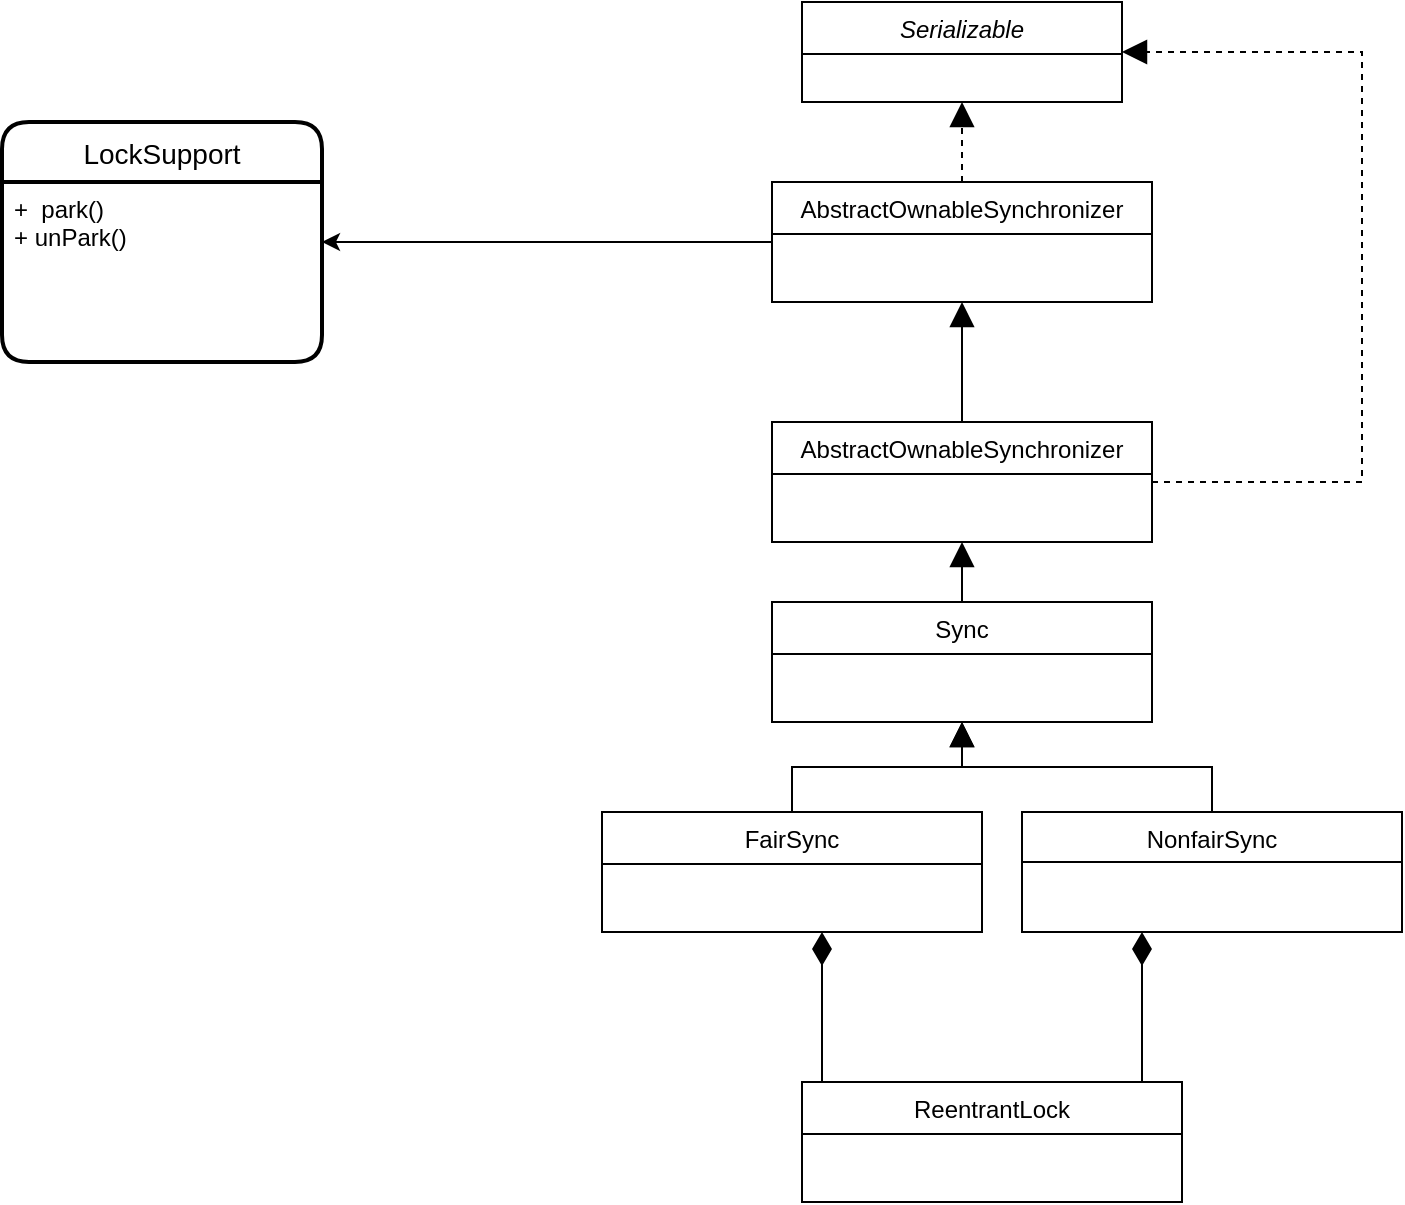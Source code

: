 <mxfile version="20.0.1" type="github">
  <diagram id="C5RBs43oDa-KdzZeNtuy" name="Page-1">
    <mxGraphModel dx="4338" dy="579" grid="1" gridSize="20" guides="1" tooltips="1" connect="1" arrows="1" fold="1" page="1" pageScale="1" pageWidth="3300" pageHeight="4681" math="0" shadow="0">
      <root>
        <mxCell id="WIyWlLk6GJQsqaUBKTNV-0" />
        <mxCell id="WIyWlLk6GJQsqaUBKTNV-1" parent="WIyWlLk6GJQsqaUBKTNV-0" />
        <mxCell id="zkfFHV4jXpPFQw0GAbJ--0" value="Serializable" style="swimlane;fontStyle=2;align=center;verticalAlign=top;childLayout=stackLayout;horizontal=1;startSize=26;horizontalStack=0;resizeParent=1;resizeLast=0;collapsible=1;marginBottom=0;rounded=0;shadow=0;strokeWidth=1;" parent="WIyWlLk6GJQsqaUBKTNV-1" vertex="1">
          <mxGeometry x="260" y="120" width="160" height="50" as="geometry">
            <mxRectangle x="230" y="140" width="160" height="26" as="alternateBounds" />
          </mxGeometry>
        </mxCell>
        <mxCell id="sfq2YMAmB0FVOL06HR-X-51" style="edgeStyle=orthogonalEdgeStyle;rounded=0;orthogonalLoop=1;jettySize=auto;html=1;endArrow=classic;endFill=1;endSize=6;strokeWidth=1;startSize=10;" edge="1" parent="WIyWlLk6GJQsqaUBKTNV-1" source="zkfFHV4jXpPFQw0GAbJ--6" target="sfq2YMAmB0FVOL06HR-X-35">
          <mxGeometry relative="1" as="geometry" />
        </mxCell>
        <mxCell id="zkfFHV4jXpPFQw0GAbJ--6" value="AbstractOwnableSynchronizer" style="swimlane;fontStyle=0;align=center;verticalAlign=top;childLayout=stackLayout;horizontal=1;startSize=26;horizontalStack=0;resizeParent=1;resizeLast=0;collapsible=1;marginBottom=0;rounded=0;shadow=0;strokeWidth=1;" parent="WIyWlLk6GJQsqaUBKTNV-1" vertex="1">
          <mxGeometry x="245" y="210" width="190" height="60" as="geometry">
            <mxRectangle x="130" y="380" width="160" height="26" as="alternateBounds" />
          </mxGeometry>
        </mxCell>
        <mxCell id="zkfFHV4jXpPFQw0GAbJ--12" value="" style="endArrow=block;endSize=10;endFill=1;shadow=0;strokeWidth=1;rounded=0;edgeStyle=elbowEdgeStyle;elbow=vertical;dashed=1;" parent="WIyWlLk6GJQsqaUBKTNV-1" source="zkfFHV4jXpPFQw0GAbJ--6" target="zkfFHV4jXpPFQw0GAbJ--0" edge="1">
          <mxGeometry width="160" relative="1" as="geometry">
            <mxPoint x="240" y="163" as="sourcePoint" />
            <mxPoint x="240" y="163" as="targetPoint" />
          </mxGeometry>
        </mxCell>
        <mxCell id="sfq2YMAmB0FVOL06HR-X-0" value="AbstractOwnableSynchronizer" style="swimlane;fontStyle=0;align=center;verticalAlign=top;childLayout=stackLayout;horizontal=1;startSize=26;horizontalStack=0;resizeParent=1;resizeLast=0;collapsible=1;marginBottom=0;rounded=0;shadow=0;strokeWidth=1;" vertex="1" parent="WIyWlLk6GJQsqaUBKTNV-1">
          <mxGeometry x="245" y="330" width="190" height="60" as="geometry">
            <mxRectangle x="130" y="380" width="160" height="26" as="alternateBounds" />
          </mxGeometry>
        </mxCell>
        <mxCell id="sfq2YMAmB0FVOL06HR-X-2" value="" style="endArrow=block;endSize=10;endFill=1;shadow=0;strokeWidth=1;rounded=0;edgeStyle=elbowEdgeStyle;elbow=vertical;exitX=0.5;exitY=0;exitDx=0;exitDy=0;" edge="1" parent="WIyWlLk6GJQsqaUBKTNV-1" source="sfq2YMAmB0FVOL06HR-X-0" target="zkfFHV4jXpPFQw0GAbJ--6">
          <mxGeometry width="160" relative="1" as="geometry">
            <mxPoint x="390" y="300" as="sourcePoint" />
            <mxPoint x="390" y="220" as="targetPoint" />
          </mxGeometry>
        </mxCell>
        <mxCell id="sfq2YMAmB0FVOL06HR-X-4" value="" style="endArrow=block;endSize=10;endFill=1;shadow=0;strokeWidth=1;rounded=0;edgeStyle=elbowEdgeStyle;elbow=vertical;dashed=1;" edge="1" parent="WIyWlLk6GJQsqaUBKTNV-1" source="sfq2YMAmB0FVOL06HR-X-0" target="zkfFHV4jXpPFQw0GAbJ--0">
          <mxGeometry width="160" relative="1" as="geometry">
            <mxPoint x="480" y="370" as="sourcePoint" />
            <mxPoint x="360" y="120" as="targetPoint" />
            <Array as="points">
              <mxPoint x="540" y="220" />
              <mxPoint x="550" y="180" />
            </Array>
          </mxGeometry>
        </mxCell>
        <mxCell id="sfq2YMAmB0FVOL06HR-X-5" value="Sync" style="swimlane;fontStyle=0;align=center;verticalAlign=top;childLayout=stackLayout;horizontal=1;startSize=26;horizontalStack=0;resizeParent=1;resizeLast=0;collapsible=1;marginBottom=0;rounded=0;shadow=0;strokeWidth=1;" vertex="1" parent="WIyWlLk6GJQsqaUBKTNV-1">
          <mxGeometry x="245" y="420" width="190" height="60" as="geometry">
            <mxRectangle x="130" y="380" width="160" height="26" as="alternateBounds" />
          </mxGeometry>
        </mxCell>
        <mxCell id="sfq2YMAmB0FVOL06HR-X-6" value="" style="endArrow=block;endSize=10;endFill=1;shadow=0;strokeWidth=1;rounded=0;edgeStyle=elbowEdgeStyle;elbow=vertical;" edge="1" parent="WIyWlLk6GJQsqaUBKTNV-1" source="sfq2YMAmB0FVOL06HR-X-5" target="sfq2YMAmB0FVOL06HR-X-0">
          <mxGeometry width="160" relative="1" as="geometry">
            <mxPoint x="340" y="460" as="sourcePoint" />
            <mxPoint x="340" y="360" as="targetPoint" />
          </mxGeometry>
        </mxCell>
        <mxCell id="sfq2YMAmB0FVOL06HR-X-7" value="FairSync" style="swimlane;fontStyle=0;align=center;verticalAlign=top;childLayout=stackLayout;horizontal=1;startSize=26;horizontalStack=0;resizeParent=1;resizeLast=0;collapsible=1;marginBottom=0;rounded=0;shadow=0;strokeWidth=1;" vertex="1" parent="WIyWlLk6GJQsqaUBKTNV-1">
          <mxGeometry x="160" y="525" width="190" height="60" as="geometry">
            <mxRectangle x="130" y="380" width="160" height="26" as="alternateBounds" />
          </mxGeometry>
        </mxCell>
        <mxCell id="sfq2YMAmB0FVOL06HR-X-8" value="NonfairSync" style="swimlane;fontStyle=0;align=center;verticalAlign=top;childLayout=stackLayout;horizontal=1;startSize=25;horizontalStack=0;resizeParent=1;resizeLast=0;collapsible=1;marginBottom=0;rounded=0;shadow=0;strokeWidth=1;" vertex="1" parent="WIyWlLk6GJQsqaUBKTNV-1">
          <mxGeometry x="370" y="525" width="190" height="60" as="geometry">
            <mxRectangle x="130" y="380" width="160" height="26" as="alternateBounds" />
          </mxGeometry>
        </mxCell>
        <mxCell id="sfq2YMAmB0FVOL06HR-X-9" value="" style="endArrow=block;endSize=10;endFill=1;shadow=0;strokeWidth=1;rounded=0;edgeStyle=elbowEdgeStyle;elbow=vertical;" edge="1" parent="WIyWlLk6GJQsqaUBKTNV-1" source="sfq2YMAmB0FVOL06HR-X-7" target="sfq2YMAmB0FVOL06HR-X-5">
          <mxGeometry width="160" relative="1" as="geometry">
            <mxPoint x="490" y="560" as="sourcePoint" />
            <mxPoint x="360" y="470" as="targetPoint" />
          </mxGeometry>
        </mxCell>
        <mxCell id="sfq2YMAmB0FVOL06HR-X-10" value="" style="endArrow=block;endSize=10;endFill=1;shadow=0;strokeWidth=1;rounded=0;edgeStyle=elbowEdgeStyle;elbow=vertical;" edge="1" parent="WIyWlLk6GJQsqaUBKTNV-1" source="sfq2YMAmB0FVOL06HR-X-8" target="sfq2YMAmB0FVOL06HR-X-5">
          <mxGeometry width="160" relative="1" as="geometry">
            <mxPoint x="533.25" y="531.4" as="sourcePoint" />
            <mxPoint x="350" y="470" as="targetPoint" />
          </mxGeometry>
        </mxCell>
        <mxCell id="sfq2YMAmB0FVOL06HR-X-12" style="edgeStyle=orthogonalEdgeStyle;rounded=0;orthogonalLoop=1;jettySize=auto;html=1;endArrow=diamondThin;endFill=1;endSize=14;" edge="1" parent="WIyWlLk6GJQsqaUBKTNV-1" source="sfq2YMAmB0FVOL06HR-X-11" target="sfq2YMAmB0FVOL06HR-X-7">
          <mxGeometry relative="1" as="geometry">
            <Array as="points">
              <mxPoint x="270" y="640" />
              <mxPoint x="270" y="640" />
            </Array>
          </mxGeometry>
        </mxCell>
        <mxCell id="sfq2YMAmB0FVOL06HR-X-13" style="edgeStyle=orthogonalEdgeStyle;rounded=0;orthogonalLoop=1;jettySize=auto;html=1;endArrow=diamondThin;endFill=1;strokeWidth=1;endSize=14;" edge="1" parent="WIyWlLk6GJQsqaUBKTNV-1" source="sfq2YMAmB0FVOL06HR-X-11" target="sfq2YMAmB0FVOL06HR-X-8">
          <mxGeometry relative="1" as="geometry">
            <Array as="points">
              <mxPoint x="430" y="600" />
              <mxPoint x="430" y="600" />
            </Array>
          </mxGeometry>
        </mxCell>
        <mxCell id="sfq2YMAmB0FVOL06HR-X-11" value="ReentrantLock" style="swimlane;fontStyle=0;align=center;verticalAlign=top;childLayout=stackLayout;horizontal=1;startSize=26;horizontalStack=0;resizeParent=1;resizeLast=0;collapsible=1;marginBottom=0;rounded=0;shadow=0;strokeWidth=1;" vertex="1" parent="WIyWlLk6GJQsqaUBKTNV-1">
          <mxGeometry x="260" y="660" width="190" height="60" as="geometry">
            <mxRectangle x="130" y="380" width="160" height="26" as="alternateBounds" />
          </mxGeometry>
        </mxCell>
        <mxCell id="sfq2YMAmB0FVOL06HR-X-35" value="LockSupport" style="swimlane;childLayout=stackLayout;horizontal=1;startSize=30;horizontalStack=0;rounded=1;fontSize=14;fontStyle=0;strokeWidth=2;resizeParent=0;resizeLast=1;shadow=0;dashed=0;align=center;" vertex="1" parent="WIyWlLk6GJQsqaUBKTNV-1">
          <mxGeometry x="-140" y="180" width="160" height="120" as="geometry" />
        </mxCell>
        <mxCell id="sfq2YMAmB0FVOL06HR-X-36" value="+  park()&#xa;+ unPark()" style="align=left;strokeColor=none;fillColor=none;spacingLeft=4;fontSize=12;verticalAlign=top;resizable=0;rotatable=0;part=1;" vertex="1" parent="sfq2YMAmB0FVOL06HR-X-35">
          <mxGeometry y="30" width="160" height="90" as="geometry" />
        </mxCell>
      </root>
    </mxGraphModel>
  </diagram>
</mxfile>
